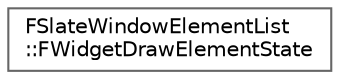 digraph "Graphical Class Hierarchy"
{
 // INTERACTIVE_SVG=YES
 // LATEX_PDF_SIZE
  bgcolor="transparent";
  edge [fontname=Helvetica,fontsize=10,labelfontname=Helvetica,labelfontsize=10];
  node [fontname=Helvetica,fontsize=10,shape=box,height=0.2,width=0.4];
  rankdir="LR";
  Node0 [id="Node000000",label="FSlateWindowElementList\l::FWidgetDrawElementState",height=0.2,width=0.4,color="grey40", fillcolor="white", style="filled",URL="$d4/d73/structFSlateWindowElementList_1_1FWidgetDrawElementState.html",tooltip="State of the current widget that is adding draw elements."];
}

